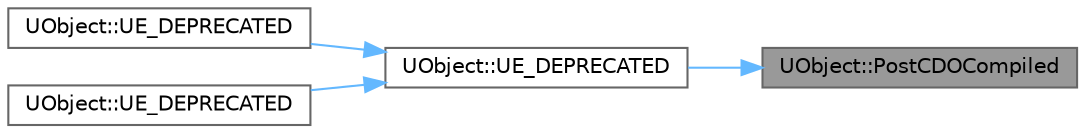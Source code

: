 digraph "UObject::PostCDOCompiled"
{
 // INTERACTIVE_SVG=YES
 // LATEX_PDF_SIZE
  bgcolor="transparent";
  edge [fontname=Helvetica,fontsize=10,labelfontname=Helvetica,labelfontsize=10];
  node [fontname=Helvetica,fontsize=10,shape=box,height=0.2,width=0.4];
  rankdir="RL";
  Node1 [id="Node000001",label="UObject::PostCDOCompiled",height=0.2,width=0.4,color="gray40", fillcolor="grey60", style="filled", fontcolor="black",tooltip="Called after the Blueprint compiler has finished generating the Class Default Object (CDO) for a clas..."];
  Node1 -> Node2 [id="edge1_Node000001_Node000002",dir="back",color="steelblue1",style="solid",tooltip=" "];
  Node2 [id="Node000002",label="UObject::UE_DEPRECATED",height=0.2,width=0.4,color="grey40", fillcolor="white", style="filled",URL="$df/def/classUObject.html#a3cdcad206cce246b7cf9aa25a4d8156d",tooltip="Called after the Blueprint compiler has finished generating the Class Default Object (CDO) for a clas..."];
  Node2 -> Node3 [id="edge2_Node000002_Node000003",dir="back",color="steelblue1",style="solid",tooltip=" "];
  Node3 [id="Node000003",label="UObject::UE_DEPRECATED",height=0.2,width=0.4,color="grey40", fillcolor="white", style="filled",URL="$df/def/classUObject.html#ac3b679428f333f341a29dbfddc0c2d8b",tooltip="Saves just the section(s) for this class into the default ini file for the class (with just the chang..."];
  Node2 -> Node4 [id="edge3_Node000002_Node000004",dir="back",color="steelblue1",style="solid",tooltip=" "];
  Node4 [id="Node000004",label="UObject::UE_DEPRECATED",height=0.2,width=0.4,color="grey40", fillcolor="white", style="filled",URL="$df/def/classUObject.html#ab8b1fd6a0a0c5879feb1e7b0a0c133ef",tooltip="Generic function to validate objects during changelist validations, etc."];
}
